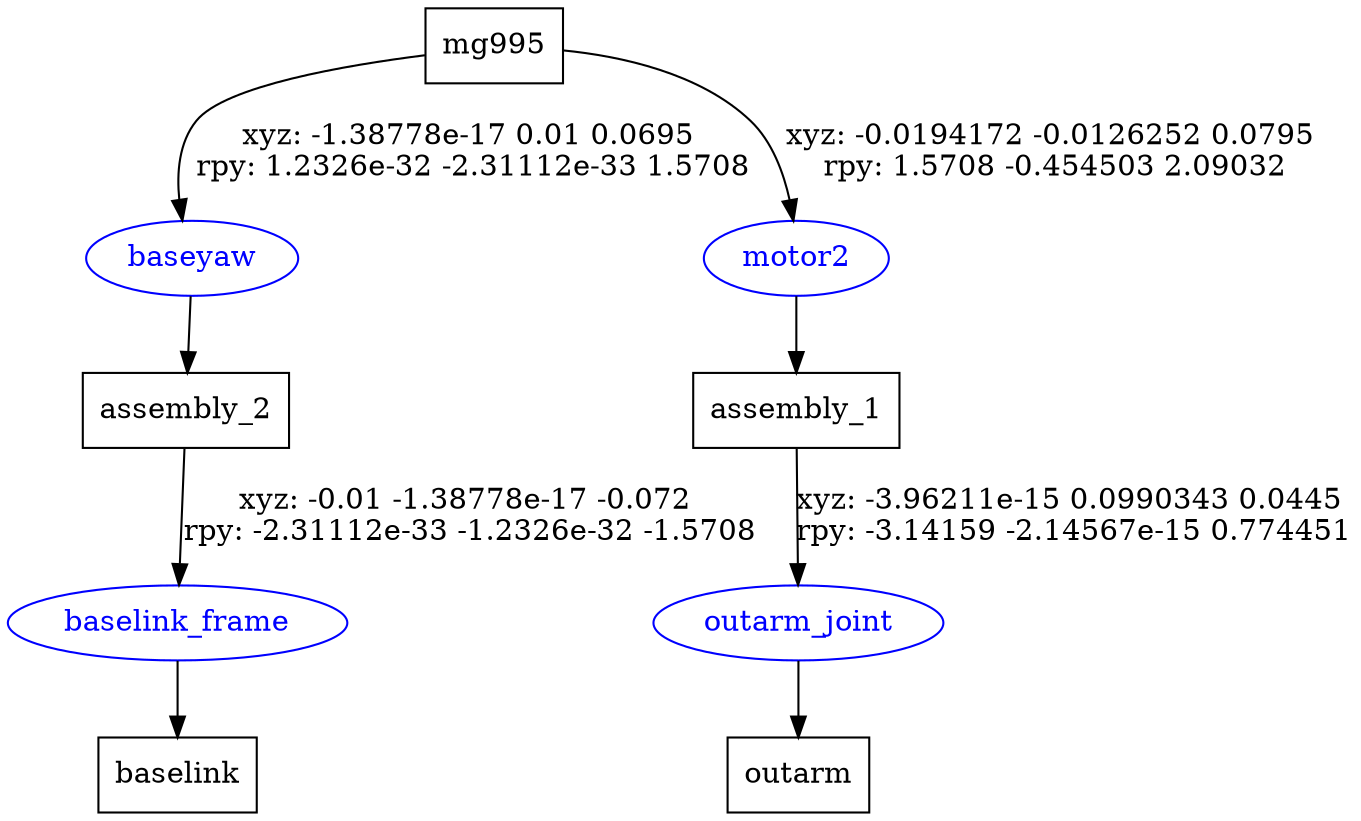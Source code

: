 digraph G {
node [shape=box];
"mg995" [label="mg995"];
"assembly_2" [label="assembly_2"];
"baselink" [label="baselink"];
"assembly_1" [label="assembly_1"];
"outarm" [label="outarm"];
node [shape=ellipse, color=blue, fontcolor=blue];
"mg995" -> "baseyaw" [label="xyz: -1.38778e-17 0.01 0.0695 \nrpy: 1.2326e-32 -2.31112e-33 1.5708"]
"baseyaw" -> "assembly_2"
"assembly_2" -> "baselink_frame" [label="xyz: -0.01 -1.38778e-17 -0.072 \nrpy: -2.31112e-33 -1.2326e-32 -1.5708"]
"baselink_frame" -> "baselink"
"mg995" -> "motor2" [label="xyz: -0.0194172 -0.0126252 0.0795 \nrpy: 1.5708 -0.454503 2.09032"]
"motor2" -> "assembly_1"
"assembly_1" -> "outarm_joint" [label="xyz: -3.96211e-15 0.0990343 0.0445 \nrpy: -3.14159 -2.14567e-15 0.774451"]
"outarm_joint" -> "outarm"
}

